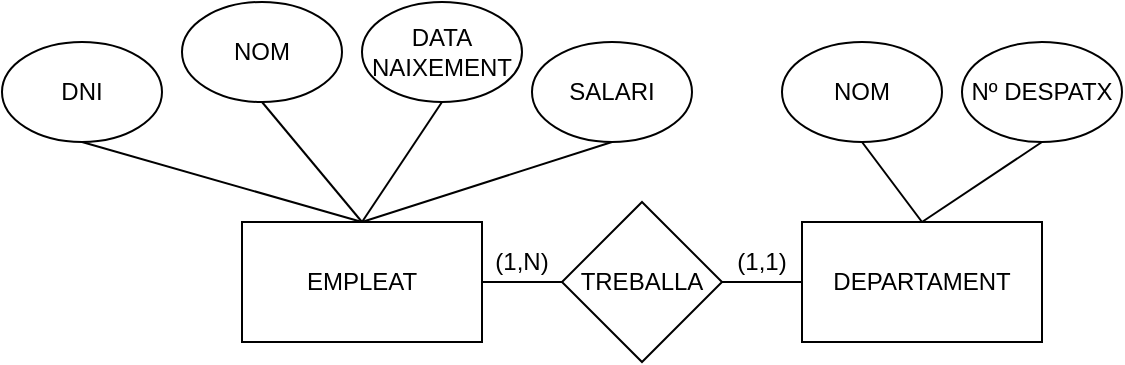 <mxfile version="15.3.5" type="google" pages="4"><diagram id="R2lEEEUBdFMjLlhIrx00" name="Tasca 1"><mxGraphModel dx="1381" dy="795" grid="1" gridSize="10" guides="1" tooltips="1" connect="1" arrows="1" fold="1" page="1" pageScale="1" pageWidth="850" pageHeight="1100" math="0" shadow="0" extFonts="Permanent Marker^https://fonts.googleapis.com/css?family=Permanent+Marker"><root><mxCell id="0"/><mxCell id="1" parent="0"/><mxCell id="CrvF0OGqnzxQ6cPgxfYz-1" value="DEPARTAMENT" style="rounded=0;whiteSpace=wrap;html=1;" parent="1" vertex="1"><mxGeometry x="520" y="240" width="120" height="60" as="geometry"/></mxCell><mxCell id="CrvF0OGqnzxQ6cPgxfYz-2" value="EMPLEAT" style="rounded=0;whiteSpace=wrap;html=1;" parent="1" vertex="1"><mxGeometry x="240" y="240" width="120" height="60" as="geometry"/></mxCell><mxCell id="CrvF0OGqnzxQ6cPgxfYz-3" value="TREBALLA" style="rhombus;whiteSpace=wrap;html=1;" parent="1" vertex="1"><mxGeometry x="400" y="230" width="80" height="80" as="geometry"/></mxCell><mxCell id="CrvF0OGqnzxQ6cPgxfYz-6" value="" style="endArrow=none;html=1;exitX=1;exitY=0.5;exitDx=0;exitDy=0;entryX=0;entryY=0.5;entryDx=0;entryDy=0;" parent="1" source="CrvF0OGqnzxQ6cPgxfYz-2" target="CrvF0OGqnzxQ6cPgxfYz-3" edge="1"><mxGeometry width="50" height="50" relative="1" as="geometry"><mxPoint x="420" y="300" as="sourcePoint"/><mxPoint x="470" y="250" as="targetPoint"/></mxGeometry></mxCell><mxCell id="CrvF0OGqnzxQ6cPgxfYz-7" value="" style="endArrow=none;html=1;entryX=0;entryY=0.5;entryDx=0;entryDy=0;exitX=1;exitY=0.5;exitDx=0;exitDy=0;" parent="1" source="CrvF0OGqnzxQ6cPgxfYz-3" target="CrvF0OGqnzxQ6cPgxfYz-1" edge="1"><mxGeometry width="50" height="50" relative="1" as="geometry"><mxPoint x="420" y="300" as="sourcePoint"/><mxPoint x="470" y="250" as="targetPoint"/></mxGeometry></mxCell><mxCell id="CrvF0OGqnzxQ6cPgxfYz-8" value="(1,N)" style="text;html=1;strokeColor=none;fillColor=none;align=center;verticalAlign=middle;whiteSpace=wrap;rounded=0;" parent="1" vertex="1"><mxGeometry x="360" y="250" width="40" height="20" as="geometry"/></mxCell><mxCell id="CrvF0OGqnzxQ6cPgxfYz-9" value="(1,1)" style="text;html=1;strokeColor=none;fillColor=none;align=center;verticalAlign=middle;whiteSpace=wrap;rounded=0;" parent="1" vertex="1"><mxGeometry x="480" y="250" width="40" height="20" as="geometry"/></mxCell><mxCell id="_ybMq2r0yiaVcS7EiP_8-1" value="DNI" style="ellipse;whiteSpace=wrap;html=1;" parent="1" vertex="1"><mxGeometry x="120" y="150" width="80" height="50" as="geometry"/></mxCell><mxCell id="_ybMq2r0yiaVcS7EiP_8-3" value="NOM" style="ellipse;whiteSpace=wrap;html=1;" parent="1" vertex="1"><mxGeometry x="210" y="130" width="80" height="50" as="geometry"/></mxCell><mxCell id="_ybMq2r0yiaVcS7EiP_8-4" value="DATA NAIXEMENT" style="ellipse;whiteSpace=wrap;html=1;" parent="1" vertex="1"><mxGeometry x="300" y="130" width="80" height="50" as="geometry"/></mxCell><mxCell id="_ybMq2r0yiaVcS7EiP_8-5" value="SALARI" style="ellipse;whiteSpace=wrap;html=1;" parent="1" vertex="1"><mxGeometry x="385" y="150" width="80" height="50" as="geometry"/></mxCell><mxCell id="_ybMq2r0yiaVcS7EiP_8-6" value="" style="endArrow=none;html=1;exitX=0.5;exitY=1;exitDx=0;exitDy=0;entryX=0.5;entryY=0;entryDx=0;entryDy=0;" parent="1" source="_ybMq2r0yiaVcS7EiP_8-1" target="CrvF0OGqnzxQ6cPgxfYz-2" edge="1"><mxGeometry width="50" height="50" relative="1" as="geometry"><mxPoint x="430" y="300" as="sourcePoint"/><mxPoint x="480" y="250" as="targetPoint"/></mxGeometry></mxCell><mxCell id="_ybMq2r0yiaVcS7EiP_8-7" value="" style="endArrow=none;html=1;exitX=0.5;exitY=1;exitDx=0;exitDy=0;entryX=0.5;entryY=0;entryDx=0;entryDy=0;" parent="1" source="_ybMq2r0yiaVcS7EiP_8-3" target="CrvF0OGqnzxQ6cPgxfYz-2" edge="1"><mxGeometry width="50" height="50" relative="1" as="geometry"><mxPoint x="430" y="300" as="sourcePoint"/><mxPoint x="480" y="250" as="targetPoint"/></mxGeometry></mxCell><mxCell id="_ybMq2r0yiaVcS7EiP_8-9" value="" style="endArrow=none;html=1;exitX=0.5;exitY=0;exitDx=0;exitDy=0;entryX=0.5;entryY=1;entryDx=0;entryDy=0;" parent="1" source="CrvF0OGqnzxQ6cPgxfYz-2" target="_ybMq2r0yiaVcS7EiP_8-4" edge="1"><mxGeometry width="50" height="50" relative="1" as="geometry"><mxPoint x="430" y="370" as="sourcePoint"/><mxPoint x="480" y="250" as="targetPoint"/></mxGeometry></mxCell><mxCell id="_ybMq2r0yiaVcS7EiP_8-10" value="" style="endArrow=none;html=1;exitX=0.5;exitY=0;exitDx=0;exitDy=0;entryX=0.5;entryY=1;entryDx=0;entryDy=0;" parent="1" source="CrvF0OGqnzxQ6cPgxfYz-2" target="_ybMq2r0yiaVcS7EiP_8-5" edge="1"><mxGeometry width="50" height="50" relative="1" as="geometry"><mxPoint x="430" y="300" as="sourcePoint"/><mxPoint x="480" y="250" as="targetPoint"/></mxGeometry></mxCell><mxCell id="_ybMq2r0yiaVcS7EiP_8-11" value="NOM" style="ellipse;whiteSpace=wrap;html=1;" parent="1" vertex="1"><mxGeometry x="510" y="150" width="80" height="50" as="geometry"/></mxCell><mxCell id="_ybMq2r0yiaVcS7EiP_8-12" value="Nº DESPATX" style="ellipse;whiteSpace=wrap;html=1;" parent="1" vertex="1"><mxGeometry x="600" y="150" width="80" height="50" as="geometry"/></mxCell><mxCell id="_ybMq2r0yiaVcS7EiP_8-13" value="" style="endArrow=none;html=1;entryX=0.5;entryY=1;entryDx=0;entryDy=0;exitX=0.5;exitY=0;exitDx=0;exitDy=0;" parent="1" source="CrvF0OGqnzxQ6cPgxfYz-1" target="_ybMq2r0yiaVcS7EiP_8-11" edge="1"><mxGeometry width="50" height="50" relative="1" as="geometry"><mxPoint x="430" y="300" as="sourcePoint"/><mxPoint x="480" y="250" as="targetPoint"/></mxGeometry></mxCell><mxCell id="_ybMq2r0yiaVcS7EiP_8-14" value="" style="endArrow=none;html=1;entryX=0.5;entryY=1;entryDx=0;entryDy=0;exitX=0.5;exitY=0;exitDx=0;exitDy=0;" parent="1" source="CrvF0OGqnzxQ6cPgxfYz-1" target="_ybMq2r0yiaVcS7EiP_8-12" edge="1"><mxGeometry width="50" height="50" relative="1" as="geometry"><mxPoint x="660" y="230" as="sourcePoint"/><mxPoint x="480" y="250" as="targetPoint"/></mxGeometry></mxCell></root></mxGraphModel></diagram><diagram id="2c6TK2xG8F_jG0Bq2wkj" name="Tasca 2"><mxGraphModel dx="1381" dy="795" grid="1" gridSize="10" guides="1" tooltips="1" connect="1" arrows="1" fold="1" page="1" pageScale="1" pageWidth="827" pageHeight="1169" math="0" shadow="0"><root><mxCell id="qGmqlB4wtLtsL1p8x_6D-0"/><mxCell id="qGmqlB4wtLtsL1p8x_6D-1" parent="qGmqlB4wtLtsL1p8x_6D-0"/><mxCell id="CnJHGjn-zv-a0NTaUq77-0" value="CONDUEIX" style="rhombus;whiteSpace=wrap;html=1;" parent="qGmqlB4wtLtsL1p8x_6D-1" vertex="1"><mxGeometry x="284" y="230" width="130" height="60" as="geometry"/></mxCell><mxCell id="CnJHGjn-zv-a0NTaUq77-1" value="" style="endArrow=none;html=1;exitX=1;exitY=0.5;exitDx=0;exitDy=0;entryX=0;entryY=0.5;entryDx=0;entryDy=0;" parent="qGmqlB4wtLtsL1p8x_6D-1" source="CnJHGjn-zv-a0NTaUq77-0" target="6QUaLkXRAjq97v5FFiFu-2" edge="1"><mxGeometry width="50" height="50" relative="1" as="geometry"><mxPoint x="380" y="290" as="sourcePoint"/><mxPoint x="450" y="260" as="targetPoint"/></mxGeometry></mxCell><mxCell id="CnJHGjn-zv-a0NTaUq77-2" value="" style="endArrow=none;html=1;exitX=1;exitY=0.5;exitDx=0;exitDy=0;entryX=0;entryY=0.5;entryDx=0;entryDy=0;" parent="qGmqlB4wtLtsL1p8x_6D-1" source="6QUaLkXRAjq97v5FFiFu-1" target="CnJHGjn-zv-a0NTaUq77-0" edge="1"><mxGeometry width="50" height="50" relative="1" as="geometry"><mxPoint x="240" y="260" as="sourcePoint"/><mxPoint x="280" y="260" as="targetPoint"/></mxGeometry></mxCell><mxCell id="CnJHGjn-zv-a0NTaUq77-3" value="(0,N)" style="text;html=1;strokeColor=none;fillColor=none;align=center;verticalAlign=middle;whiteSpace=wrap;rounded=0;" parent="qGmqlB4wtLtsL1p8x_6D-1" vertex="1"><mxGeometry x="240" y="240" width="40" height="20" as="geometry"/></mxCell><mxCell id="CnJHGjn-zv-a0NTaUq77-4" value="(0,1)" style="text;html=1;strokeColor=none;fillColor=none;align=center;verticalAlign=middle;whiteSpace=wrap;rounded=0;" parent="qGmqlB4wtLtsL1p8x_6D-1" vertex="1"><mxGeometry x="410" y="240" width="40" height="20" as="geometry"/></mxCell><mxCell id="6QUaLkXRAjq97v5FFiFu-0" value="torn" style="ellipse;whiteSpace=wrap;html=1;hachureGap=4;pointerEvents=0;" vertex="1" parent="qGmqlB4wtLtsL1p8x_6D-1"><mxGeometry x="299" y="330" width="100" height="50" as="geometry"/></mxCell><mxCell id="6QUaLkXRAjq97v5FFiFu-1" value="CONDUCTOR" style="rounded=1;whiteSpace=wrap;html=1;hachureGap=4;pointerEvents=0;" vertex="1" parent="qGmqlB4wtLtsL1p8x_6D-1"><mxGeometry x="120" y="230" width="120" height="60" as="geometry"/></mxCell><mxCell id="6QUaLkXRAjq97v5FFiFu-2" value="AUTOBUS" style="rounded=1;whiteSpace=wrap;html=1;hachureGap=4;pointerEvents=0;" vertex="1" parent="qGmqlB4wtLtsL1p8x_6D-1"><mxGeometry x="450" y="230" width="120" height="60" as="geometry"/></mxCell><mxCell id="6QUaLkXRAjq97v5FFiFu-4" value="" style="endArrow=none;html=1;startSize=14;endSize=14;sourcePerimeterSpacing=8;targetPerimeterSpacing=8;entryX=0.5;entryY=1;entryDx=0;entryDy=0;exitX=0.5;exitY=0;exitDx=0;exitDy=0;" edge="1" parent="qGmqlB4wtLtsL1p8x_6D-1" source="6QUaLkXRAjq97v5FFiFu-0" target="CnJHGjn-zv-a0NTaUq77-0"><mxGeometry width="50" height="50" relative="1" as="geometry"><mxPoint x="390" y="430" as="sourcePoint"/><mxPoint x="440" y="380" as="targetPoint"/></mxGeometry></mxCell><mxCell id="6QUaLkXRAjq97v5FFiFu-5" value="CONDUCTOR" style="text;html=1;strokeColor=none;fillColor=none;align=center;verticalAlign=middle;whiteSpace=wrap;rounded=0;hachureGap=4;pointerEvents=0;" vertex="1" parent="qGmqlB4wtLtsL1p8x_6D-1"><mxGeometry x="100" y="440" width="40" height="20" as="geometry"/></mxCell><mxCell id="6QUaLkXRAjq97v5FFiFu-6" value="AUTOBUS" style="text;html=1;strokeColor=none;fillColor=none;align=center;verticalAlign=middle;whiteSpace=wrap;rounded=0;hachureGap=4;pointerEvents=0;" vertex="1" parent="qGmqlB4wtLtsL1p8x_6D-1"><mxGeometry x="90" y="460" width="40" height="20" as="geometry"/></mxCell></root></mxGraphModel></diagram><diagram id="cBpZLVwLKZojEEXPCUF7" name="Tasca 3"><mxGraphModel dx="1381" dy="795" grid="1" gridSize="10" guides="1" tooltips="1" connect="1" arrows="1" fold="1" page="1" pageScale="1" pageWidth="827" pageHeight="1169" math="0" shadow="0"><root><mxCell id="m-Eg2yumSKsMlT9_9yva-0"/><mxCell id="m-Eg2yumSKsMlT9_9yva-1" parent="m-Eg2yumSKsMlT9_9yva-0"/><mxCell id="R3ZMYXDDLrXw598tuSA_-0" value="EDIFICI" style="rounded=0;whiteSpace=wrap;html=1;" parent="m-Eg2yumSKsMlT9_9yva-1" vertex="1"><mxGeometry x="170" y="230" width="120" height="60" as="geometry"/></mxCell><mxCell id="R3ZMYXDDLrXw598tuSA_-1" value="REGISTRA" style="rhombus;whiteSpace=wrap;html=1;" parent="m-Eg2yumSKsMlT9_9yva-1" vertex="1"><mxGeometry x="360" y="220" width="110" height="80" as="geometry"/></mxCell><mxCell id="R3ZMYXDDLrXw598tuSA_-2" value="DEPARTAMENT" style="rounded=0;whiteSpace=wrap;html=1;" parent="m-Eg2yumSKsMlT9_9yva-1" vertex="1"><mxGeometry x="530" y="230" width="120" height="60" as="geometry"/></mxCell><mxCell id="Z6svhJEqgZagZh9mLlYu-0" value="" style="endArrow=none;html=1;exitX=1;exitY=0.5;exitDx=0;exitDy=0;entryX=0;entryY=0.5;entryDx=0;entryDy=0;" parent="m-Eg2yumSKsMlT9_9yva-1" source="R3ZMYXDDLrXw598tuSA_-0" target="R3ZMYXDDLrXw598tuSA_-1" edge="1"><mxGeometry width="50" height="50" relative="1" as="geometry"><mxPoint x="380" y="290" as="sourcePoint"/><mxPoint x="430" y="240" as="targetPoint"/></mxGeometry></mxCell><mxCell id="Z6svhJEqgZagZh9mLlYu-1" value="" style="endArrow=none;html=1;entryX=0;entryY=0.5;entryDx=0;entryDy=0;exitX=1;exitY=0.5;exitDx=0;exitDy=0;" parent="m-Eg2yumSKsMlT9_9yva-1" source="R3ZMYXDDLrXw598tuSA_-1" target="R3ZMYXDDLrXw598tuSA_-2" edge="1"><mxGeometry width="50" height="50" relative="1" as="geometry"><mxPoint x="380" y="290" as="sourcePoint"/><mxPoint x="430" y="240" as="targetPoint"/></mxGeometry></mxCell><mxCell id="Z6svhJEqgZagZh9mLlYu-2" value="(1,1)" style="text;html=1;strokeColor=none;fillColor=none;align=center;verticalAlign=middle;whiteSpace=wrap;rounded=0;" parent="m-Eg2yumSKsMlT9_9yva-1" vertex="1"><mxGeometry x="310" y="240" width="40" height="20" as="geometry"/></mxCell><mxCell id="Z6svhJEqgZagZh9mLlYu-3" value="(1,N)" style="text;html=1;strokeColor=none;fillColor=none;align=center;verticalAlign=middle;whiteSpace=wrap;rounded=0;" parent="m-Eg2yumSKsMlT9_9yva-1" vertex="1"><mxGeometry x="480" y="240" width="40" height="20" as="geometry"/></mxCell><mxCell id="DFcGLbNYDaJl0bcbs7jx-0" value="NOM" style="ellipse;whiteSpace=wrap;html=1;" parent="m-Eg2yumSKsMlT9_9yva-1" vertex="1"><mxGeometry x="510" y="150" width="80" height="50" as="geometry"/></mxCell><mxCell id="DFcGLbNYDaJl0bcbs7jx-1" value="Nº EMPLEAT" style="ellipse;whiteSpace=wrap;html=1;" parent="m-Eg2yumSKsMlT9_9yva-1" vertex="1"><mxGeometry x="600" y="150" width="80" height="50" as="geometry"/></mxCell><mxCell id="DFcGLbNYDaJl0bcbs7jx-2" value="" style="endArrow=none;html=1;entryX=0.5;entryY=1;entryDx=0;entryDy=0;exitX=0.5;exitY=0;exitDx=0;exitDy=0;" parent="m-Eg2yumSKsMlT9_9yva-1" source="R3ZMYXDDLrXw598tuSA_-2" target="DFcGLbNYDaJl0bcbs7jx-0" edge="1"><mxGeometry width="50" height="50" relative="1" as="geometry"><mxPoint x="380" y="290" as="sourcePoint"/><mxPoint x="430" y="240" as="targetPoint"/></mxGeometry></mxCell><mxCell id="DFcGLbNYDaJl0bcbs7jx-3" value="" style="endArrow=none;html=1;entryX=0.5;entryY=1;entryDx=0;entryDy=0;exitX=0.5;exitY=0;exitDx=0;exitDy=0;" parent="m-Eg2yumSKsMlT9_9yva-1" source="R3ZMYXDDLrXw598tuSA_-2" target="DFcGLbNYDaJl0bcbs7jx-1" edge="1"><mxGeometry width="50" height="50" relative="1" as="geometry"><mxPoint x="380" y="290" as="sourcePoint"/><mxPoint x="430" y="240" as="targetPoint"/></mxGeometry></mxCell><mxCell id="DFcGLbNYDaJl0bcbs7jx-4" value="NOM" style="ellipse;whiteSpace=wrap;html=1;" parent="m-Eg2yumSKsMlT9_9yva-1" vertex="1"><mxGeometry x="80" y="160" width="80" height="50" as="geometry"/></mxCell><mxCell id="DFcGLbNYDaJl0bcbs7jx-6" value="Nº DESPATX" style="ellipse;whiteSpace=wrap;html=1;" parent="m-Eg2yumSKsMlT9_9yva-1" vertex="1"><mxGeometry x="160" y="140" width="80" height="50" as="geometry"/></mxCell><mxCell id="DFcGLbNYDaJl0bcbs7jx-7" value="POLÍGON INDUSTRIAL" style="ellipse;whiteSpace=wrap;html=1;" parent="m-Eg2yumSKsMlT9_9yva-1" vertex="1"><mxGeometry x="250" y="140" width="80" height="50" as="geometry"/></mxCell><mxCell id="DFcGLbNYDaJl0bcbs7jx-8" value="CIUTAT" style="ellipse;whiteSpace=wrap;html=1;" parent="m-Eg2yumSKsMlT9_9yva-1" vertex="1"><mxGeometry x="330" y="170" width="80" height="50" as="geometry"/></mxCell><mxCell id="DFcGLbNYDaJl0bcbs7jx-9" value="" style="endArrow=none;html=1;exitX=0.5;exitY=0;exitDx=0;exitDy=0;entryX=0.5;entryY=1;entryDx=0;entryDy=0;" parent="m-Eg2yumSKsMlT9_9yva-1" source="R3ZMYXDDLrXw598tuSA_-0" target="DFcGLbNYDaJl0bcbs7jx-8" edge="1"><mxGeometry width="50" height="50" relative="1" as="geometry"><mxPoint x="380" y="280" as="sourcePoint"/><mxPoint x="430" y="230" as="targetPoint"/></mxGeometry></mxCell><mxCell id="DFcGLbNYDaJl0bcbs7jx-10" value="" style="endArrow=none;html=1;exitX=0.5;exitY=0;exitDx=0;exitDy=0;entryX=0.5;entryY=1;entryDx=0;entryDy=0;" parent="m-Eg2yumSKsMlT9_9yva-1" source="R3ZMYXDDLrXw598tuSA_-0" target="DFcGLbNYDaJl0bcbs7jx-7" edge="1"><mxGeometry width="50" height="50" relative="1" as="geometry"><mxPoint x="380" y="280" as="sourcePoint"/><mxPoint x="430" y="230" as="targetPoint"/></mxGeometry></mxCell><mxCell id="DFcGLbNYDaJl0bcbs7jx-11" value="" style="endArrow=none;html=1;exitX=0.5;exitY=0;exitDx=0;exitDy=0;entryX=0.5;entryY=1;entryDx=0;entryDy=0;" parent="m-Eg2yumSKsMlT9_9yva-1" source="R3ZMYXDDLrXw598tuSA_-0" target="DFcGLbNYDaJl0bcbs7jx-6" edge="1"><mxGeometry width="50" height="50" relative="1" as="geometry"><mxPoint x="380" y="280" as="sourcePoint"/><mxPoint x="430" y="230" as="targetPoint"/></mxGeometry></mxCell><mxCell id="DFcGLbNYDaJl0bcbs7jx-12" value="" style="endArrow=none;html=1;exitX=0.5;exitY=0;exitDx=0;exitDy=0;entryX=0.5;entryY=1;entryDx=0;entryDy=0;" parent="m-Eg2yumSKsMlT9_9yva-1" source="R3ZMYXDDLrXw598tuSA_-0" target="DFcGLbNYDaJl0bcbs7jx-4" edge="1"><mxGeometry width="50" height="50" relative="1" as="geometry"><mxPoint x="380" y="280" as="sourcePoint"/><mxPoint x="430" y="230" as="targetPoint"/></mxGeometry></mxCell><mxCell id="DFcGLbNYDaJl0bcbs7jx-13" value="DESPATX" style="rounded=0;whiteSpace=wrap;html=1;" parent="m-Eg2yumSKsMlT9_9yva-1" vertex="1"><mxGeometry x="530" y="410" width="120" height="60" as="geometry"/></mxCell><mxCell id="DFcGLbNYDaJl0bcbs7jx-14" value="CONTÉ" style="rhombus;whiteSpace=wrap;html=1;" parent="m-Eg2yumSKsMlT9_9yva-1" vertex="1"><mxGeometry x="525" y="310" width="130" height="80" as="geometry"/></mxCell><mxCell id="DFcGLbNYDaJl0bcbs7jx-15" value="" style="endArrow=none;html=1;entryX=0.5;entryY=1;entryDx=0;entryDy=0;exitX=0.5;exitY=0;exitDx=0;exitDy=0;" parent="m-Eg2yumSKsMlT9_9yva-1" source="DFcGLbNYDaJl0bcbs7jx-14" target="R3ZMYXDDLrXw598tuSA_-2" edge="1"><mxGeometry width="50" height="50" relative="1" as="geometry"><mxPoint x="380" y="280" as="sourcePoint"/><mxPoint x="430" y="230" as="targetPoint"/></mxGeometry></mxCell><mxCell id="DFcGLbNYDaJl0bcbs7jx-16" value="" style="endArrow=none;html=1;entryX=0.5;entryY=1;entryDx=0;entryDy=0;exitX=0.5;exitY=0;exitDx=0;exitDy=0;" parent="m-Eg2yumSKsMlT9_9yva-1" source="DFcGLbNYDaJl0bcbs7jx-13" target="DFcGLbNYDaJl0bcbs7jx-14" edge="1"><mxGeometry width="50" height="50" relative="1" as="geometry"><mxPoint x="380" y="280" as="sourcePoint"/><mxPoint x="430" y="230" as="targetPoint"/></mxGeometry></mxCell><mxCell id="DFcGLbNYDaJl0bcbs7jx-17" value="(1,N)" style="text;html=1;strokeColor=none;fillColor=none;align=center;verticalAlign=middle;whiteSpace=wrap;rounded=0;" parent="m-Eg2yumSKsMlT9_9yva-1" vertex="1"><mxGeometry x="600" y="290" width="40" height="20" as="geometry"/></mxCell><mxCell id="DFcGLbNYDaJl0bcbs7jx-18" value="(1,N)" style="text;html=1;strokeColor=none;fillColor=none;align=center;verticalAlign=middle;whiteSpace=wrap;rounded=0;" parent="m-Eg2yumSKsMlT9_9yva-1" vertex="1"><mxGeometry x="600" y="390" width="40" height="20" as="geometry"/></mxCell></root></mxGraphModel></diagram><diagram id="Tlwjw_PsU7jOLJaVQpsH" name="Tasca 4"><mxGraphModel dx="1381" dy="795" grid="1" gridSize="10" guides="1" tooltips="1" connect="1" arrows="1" fold="1" page="1" pageScale="1" pageWidth="827" pageHeight="1169" math="0" shadow="0"><root><mxCell id="4_awKviYs3cYmtLjKZ4G-0"/><mxCell id="4_awKviYs3cYmtLjKZ4G-1" parent="4_awKviYs3cYmtLjKZ4G-0"/><mxCell id="w4TpugwQBqPHDTcWuLKu-0" value="COMUNITAT" style="rounded=0;whiteSpace=wrap;html=1;" parent="4_awKviYs3cYmtLjKZ4G-1" vertex="1"><mxGeometry x="170" y="230" width="120" height="60" as="geometry"/></mxCell><mxCell id="w4TpugwQBqPHDTcWuLKu-1" value="TENEN" style="rhombus;whiteSpace=wrap;html=1;" parent="4_awKviYs3cYmtLjKZ4G-1" vertex="1"><mxGeometry x="360" y="220" width="110" height="80" as="geometry"/></mxCell><mxCell id="w4TpugwQBqPHDTcWuLKu-2" value="CIUTAT" style="rounded=0;whiteSpace=wrap;html=1;" parent="4_awKviYs3cYmtLjKZ4G-1" vertex="1"><mxGeometry x="530" y="230" width="120" height="60" as="geometry"/></mxCell><mxCell id="w4TpugwQBqPHDTcWuLKu-3" value="" style="endArrow=none;html=1;exitX=1;exitY=0.5;exitDx=0;exitDy=0;entryX=0;entryY=0.5;entryDx=0;entryDy=0;" parent="4_awKviYs3cYmtLjKZ4G-1" source="w4TpugwQBqPHDTcWuLKu-0" target="w4TpugwQBqPHDTcWuLKu-1" edge="1"><mxGeometry width="50" height="50" relative="1" as="geometry"><mxPoint x="380" y="290" as="sourcePoint"/><mxPoint x="430" y="240" as="targetPoint"/></mxGeometry></mxCell><mxCell id="w4TpugwQBqPHDTcWuLKu-4" value="" style="endArrow=none;html=1;entryX=0;entryY=0.5;entryDx=0;entryDy=0;exitX=1;exitY=0.5;exitDx=0;exitDy=0;" parent="4_awKviYs3cYmtLjKZ4G-1" source="w4TpugwQBqPHDTcWuLKu-1" target="w4TpugwQBqPHDTcWuLKu-2" edge="1"><mxGeometry width="50" height="50" relative="1" as="geometry"><mxPoint x="380" y="290" as="sourcePoint"/><mxPoint x="430" y="240" as="targetPoint"/></mxGeometry></mxCell><mxCell id="w4TpugwQBqPHDTcWuLKu-5" value="(1,N)" style="text;html=1;strokeColor=none;fillColor=none;align=center;verticalAlign=middle;whiteSpace=wrap;rounded=0;" parent="4_awKviYs3cYmtLjKZ4G-1" vertex="1"><mxGeometry x="310" y="240" width="40" height="20" as="geometry"/></mxCell><mxCell id="w4TpugwQBqPHDTcWuLKu-6" value="(N,M)" style="text;html=1;strokeColor=none;fillColor=none;align=center;verticalAlign=middle;whiteSpace=wrap;rounded=0;" parent="4_awKviYs3cYmtLjKZ4G-1" vertex="1"><mxGeometry x="480" y="240" width="40" height="20" as="geometry"/></mxCell><mxCell id="w4TpugwQBqPHDTcWuLKu-7" value="NOM" style="ellipse;whiteSpace=wrap;html=1;" parent="4_awKviYs3cYmtLjKZ4G-1" vertex="1"><mxGeometry x="470" y="160" width="80" height="50" as="geometry"/></mxCell><mxCell id="w4TpugwQBqPHDTcWuLKu-8" value="HABITANTS" style="ellipse;whiteSpace=wrap;html=1;" parent="4_awKviYs3cYmtLjKZ4G-1" vertex="1"><mxGeometry x="560" y="150" width="80" height="50" as="geometry"/></mxCell><mxCell id="w4TpugwQBqPHDTcWuLKu-9" value="" style="endArrow=none;html=1;entryX=0.5;entryY=1;entryDx=0;entryDy=0;exitX=0.5;exitY=0;exitDx=0;exitDy=0;" parent="4_awKviYs3cYmtLjKZ4G-1" source="w4TpugwQBqPHDTcWuLKu-2" target="w4TpugwQBqPHDTcWuLKu-7" edge="1"><mxGeometry width="50" height="50" relative="1" as="geometry"><mxPoint x="380" y="290" as="sourcePoint"/><mxPoint x="430" y="240" as="targetPoint"/></mxGeometry></mxCell><mxCell id="w4TpugwQBqPHDTcWuLKu-10" value="" style="endArrow=none;html=1;entryX=0.5;entryY=1;entryDx=0;entryDy=0;exitX=0.5;exitY=0;exitDx=0;exitDy=0;" parent="4_awKviYs3cYmtLjKZ4G-1" source="w4TpugwQBqPHDTcWuLKu-2" target="w4TpugwQBqPHDTcWuLKu-8" edge="1"><mxGeometry width="50" height="50" relative="1" as="geometry"><mxPoint x="380" y="290" as="sourcePoint"/><mxPoint x="430" y="240" as="targetPoint"/></mxGeometry></mxCell><mxCell id="w4TpugwQBqPHDTcWuLKu-11" value="NOM" style="ellipse;whiteSpace=wrap;html=1;" parent="4_awKviYs3cYmtLjKZ4G-1" vertex="1"><mxGeometry x="150" y="150" width="80" height="50" as="geometry"/></mxCell><mxCell id="w4TpugwQBqPHDTcWuLKu-12" value="HABITANTS" style="ellipse;whiteSpace=wrap;html=1;" parent="4_awKviYs3cYmtLjKZ4G-1" vertex="1"><mxGeometry x="240" y="150" width="80" height="50" as="geometry"/></mxCell><mxCell id="w4TpugwQBqPHDTcWuLKu-17" value="" style="endArrow=none;html=1;exitX=0.5;exitY=0;exitDx=0;exitDy=0;entryX=0.5;entryY=1;entryDx=0;entryDy=0;" parent="4_awKviYs3cYmtLjKZ4G-1" source="w4TpugwQBqPHDTcWuLKu-0" target="w4TpugwQBqPHDTcWuLKu-12" edge="1"><mxGeometry width="50" height="50" relative="1" as="geometry"><mxPoint x="380" y="280" as="sourcePoint"/><mxPoint x="430" y="230" as="targetPoint"/></mxGeometry></mxCell><mxCell id="w4TpugwQBqPHDTcWuLKu-18" value="" style="endArrow=none;html=1;exitX=0.5;exitY=0;exitDx=0;exitDy=0;entryX=0.5;entryY=1;entryDx=0;entryDy=0;" parent="4_awKviYs3cYmtLjKZ4G-1" source="w4TpugwQBqPHDTcWuLKu-0" target="w4TpugwQBqPHDTcWuLKu-11" edge="1"><mxGeometry width="50" height="50" relative="1" as="geometry"><mxPoint x="380" y="280" as="sourcePoint"/><mxPoint x="430" y="230" as="targetPoint"/></mxGeometry></mxCell><mxCell id="w4TpugwQBqPHDTcWuLKu-19" value="RIUS" style="rounded=0;whiteSpace=wrap;html=1;" parent="4_awKviYs3cYmtLjKZ4G-1" vertex="1"><mxGeometry x="530" y="410" width="120" height="60" as="geometry"/></mxCell><mxCell id="w4TpugwQBqPHDTcWuLKu-20" value="REGISTRA" style="rhombus;whiteSpace=wrap;html=1;" parent="4_awKviYs3cYmtLjKZ4G-1" vertex="1"><mxGeometry x="525" y="310" width="130" height="80" as="geometry"/></mxCell><mxCell id="w4TpugwQBqPHDTcWuLKu-21" value="" style="endArrow=none;html=1;entryX=0.5;entryY=1;entryDx=0;entryDy=0;exitX=0.5;exitY=0;exitDx=0;exitDy=0;" parent="4_awKviYs3cYmtLjKZ4G-1" source="w4TpugwQBqPHDTcWuLKu-20" target="w4TpugwQBqPHDTcWuLKu-2" edge="1"><mxGeometry width="50" height="50" relative="1" as="geometry"><mxPoint x="380" y="280" as="sourcePoint"/><mxPoint x="430" y="230" as="targetPoint"/></mxGeometry></mxCell><mxCell id="w4TpugwQBqPHDTcWuLKu-22" value="" style="endArrow=none;html=1;entryX=0.5;entryY=1;entryDx=0;entryDy=0;exitX=0.5;exitY=0;exitDx=0;exitDy=0;" parent="4_awKviYs3cYmtLjKZ4G-1" source="w4TpugwQBqPHDTcWuLKu-19" target="w4TpugwQBqPHDTcWuLKu-20" edge="1"><mxGeometry width="50" height="50" relative="1" as="geometry"><mxPoint x="380" y="280" as="sourcePoint"/><mxPoint x="430" y="230" as="targetPoint"/></mxGeometry></mxCell><mxCell id="w4TpugwQBqPHDTcWuLKu-23" value="(1,N)" style="text;html=1;strokeColor=none;fillColor=none;align=center;verticalAlign=middle;whiteSpace=wrap;rounded=0;" parent="4_awKviYs3cYmtLjKZ4G-1" vertex="1"><mxGeometry x="600" y="290" width="40" height="20" as="geometry"/></mxCell><mxCell id="w4TpugwQBqPHDTcWuLKu-24" value="(1,N)" style="text;html=1;strokeColor=none;fillColor=none;align=center;verticalAlign=middle;whiteSpace=wrap;rounded=0;" parent="4_awKviYs3cYmtLjKZ4G-1" vertex="1"><mxGeometry x="600" y="390" width="40" height="20" as="geometry"/></mxCell><mxCell id="w4TpugwQBqPHDTcWuLKu-25" value="COMUNITAT AUTÒNOMA" style="ellipse;whiteSpace=wrap;html=1;" parent="4_awKviYs3cYmtLjKZ4G-1" vertex="1"><mxGeometry x="650" y="170" width="80" height="50" as="geometry"/></mxCell><mxCell id="w4TpugwQBqPHDTcWuLKu-26" value="" style="endArrow=none;html=1;entryX=0.5;entryY=1;entryDx=0;entryDy=0;exitX=0.5;exitY=0;exitDx=0;exitDy=0;" parent="4_awKviYs3cYmtLjKZ4G-1" source="w4TpugwQBqPHDTcWuLKu-2" target="w4TpugwQBqPHDTcWuLKu-25" edge="1"><mxGeometry width="50" height="50" relative="1" as="geometry"><mxPoint x="390" y="420" as="sourcePoint"/><mxPoint x="440" y="370" as="targetPoint"/></mxGeometry></mxCell><mxCell id="w4TpugwQBqPHDTcWuLKu-27" value="NOM" style="ellipse;whiteSpace=wrap;html=1;" parent="4_awKviYs3cYmtLjKZ4G-1" vertex="1"><mxGeometry x="420" y="510" width="80" height="50" as="geometry"/></mxCell><mxCell id="w4TpugwQBqPHDTcWuLKu-28" value="LONGITUD" style="ellipse;whiteSpace=wrap;html=1;" parent="4_awKviYs3cYmtLjKZ4G-1" vertex="1"><mxGeometry x="500" y="535" width="80" height="50" as="geometry"/></mxCell><mxCell id="w4TpugwQBqPHDTcWuLKu-29" value="CABAL" style="ellipse;whiteSpace=wrap;html=1;" parent="4_awKviYs3cYmtLjKZ4G-1" vertex="1"><mxGeometry x="590" y="540" width="80" height="50" as="geometry"/></mxCell><mxCell id="w4TpugwQBqPHDTcWuLKu-30" value="Nº KM PER COMUNITAT" style="ellipse;whiteSpace=wrap;html=1;" parent="4_awKviYs3cYmtLjKZ4G-1" vertex="1"><mxGeometry x="670" y="510" width="80" height="50" as="geometry"/></mxCell><mxCell id="w4TpugwQBqPHDTcWuLKu-31" value="" style="endArrow=none;html=1;exitX=0.5;exitY=0;exitDx=0;exitDy=0;" parent="4_awKviYs3cYmtLjKZ4G-1" source="w4TpugwQBqPHDTcWuLKu-27" edge="1"><mxGeometry width="50" height="50" relative="1" as="geometry"><mxPoint x="390" y="420" as="sourcePoint"/><mxPoint x="590" y="470" as="targetPoint"/></mxGeometry></mxCell><mxCell id="w4TpugwQBqPHDTcWuLKu-32" value="" style="endArrow=none;html=1;entryX=0.5;entryY=1;entryDx=0;entryDy=0;exitX=0.5;exitY=0;exitDx=0;exitDy=0;" parent="4_awKviYs3cYmtLjKZ4G-1" source="w4TpugwQBqPHDTcWuLKu-28" target="w4TpugwQBqPHDTcWuLKu-19" edge="1"><mxGeometry width="50" height="50" relative="1" as="geometry"><mxPoint x="390" y="420" as="sourcePoint"/><mxPoint x="440" y="370" as="targetPoint"/></mxGeometry></mxCell><mxCell id="w4TpugwQBqPHDTcWuLKu-33" value="" style="endArrow=none;html=1;entryX=0.5;entryY=1;entryDx=0;entryDy=0;exitX=0.5;exitY=0;exitDx=0;exitDy=0;" parent="4_awKviYs3cYmtLjKZ4G-1" source="w4TpugwQBqPHDTcWuLKu-29" target="w4TpugwQBqPHDTcWuLKu-19" edge="1"><mxGeometry width="50" height="50" relative="1" as="geometry"><mxPoint x="390" y="420" as="sourcePoint"/><mxPoint x="440" y="370" as="targetPoint"/></mxGeometry></mxCell><mxCell id="w4TpugwQBqPHDTcWuLKu-34" value="" style="endArrow=none;html=1;entryX=0.5;entryY=1;entryDx=0;entryDy=0;exitX=0.5;exitY=0;exitDx=0;exitDy=0;" parent="4_awKviYs3cYmtLjKZ4G-1" source="w4TpugwQBqPHDTcWuLKu-30" target="w4TpugwQBqPHDTcWuLKu-19" edge="1"><mxGeometry width="50" height="50" relative="1" as="geometry"><mxPoint x="390" y="420" as="sourcePoint"/><mxPoint x="440" y="370" as="targetPoint"/></mxGeometry></mxCell></root></mxGraphModel></diagram></mxfile>